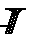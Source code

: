 prologues := 3;

pickup pencircle

beginfig(1)
draw (0,-12) -- (-7,8);
draw (-1,-9) -- (5,9); 
draw (0,-9) -- (6,9); 
draw (0,-12) -- (7,9); 
draw (-5,3) -- (4,3); 
draw (-9,9) -- (-3,9); 
draw (2,9) -- (9,9); 
draw (-7,8) -- (-8,9); 
draw (-7,8) -- (-5,9); 
draw (5,8) -- (3,9); 
draw (5,7) -- (4,9); 
draw (6,7) -- (8,9);
endfig
end